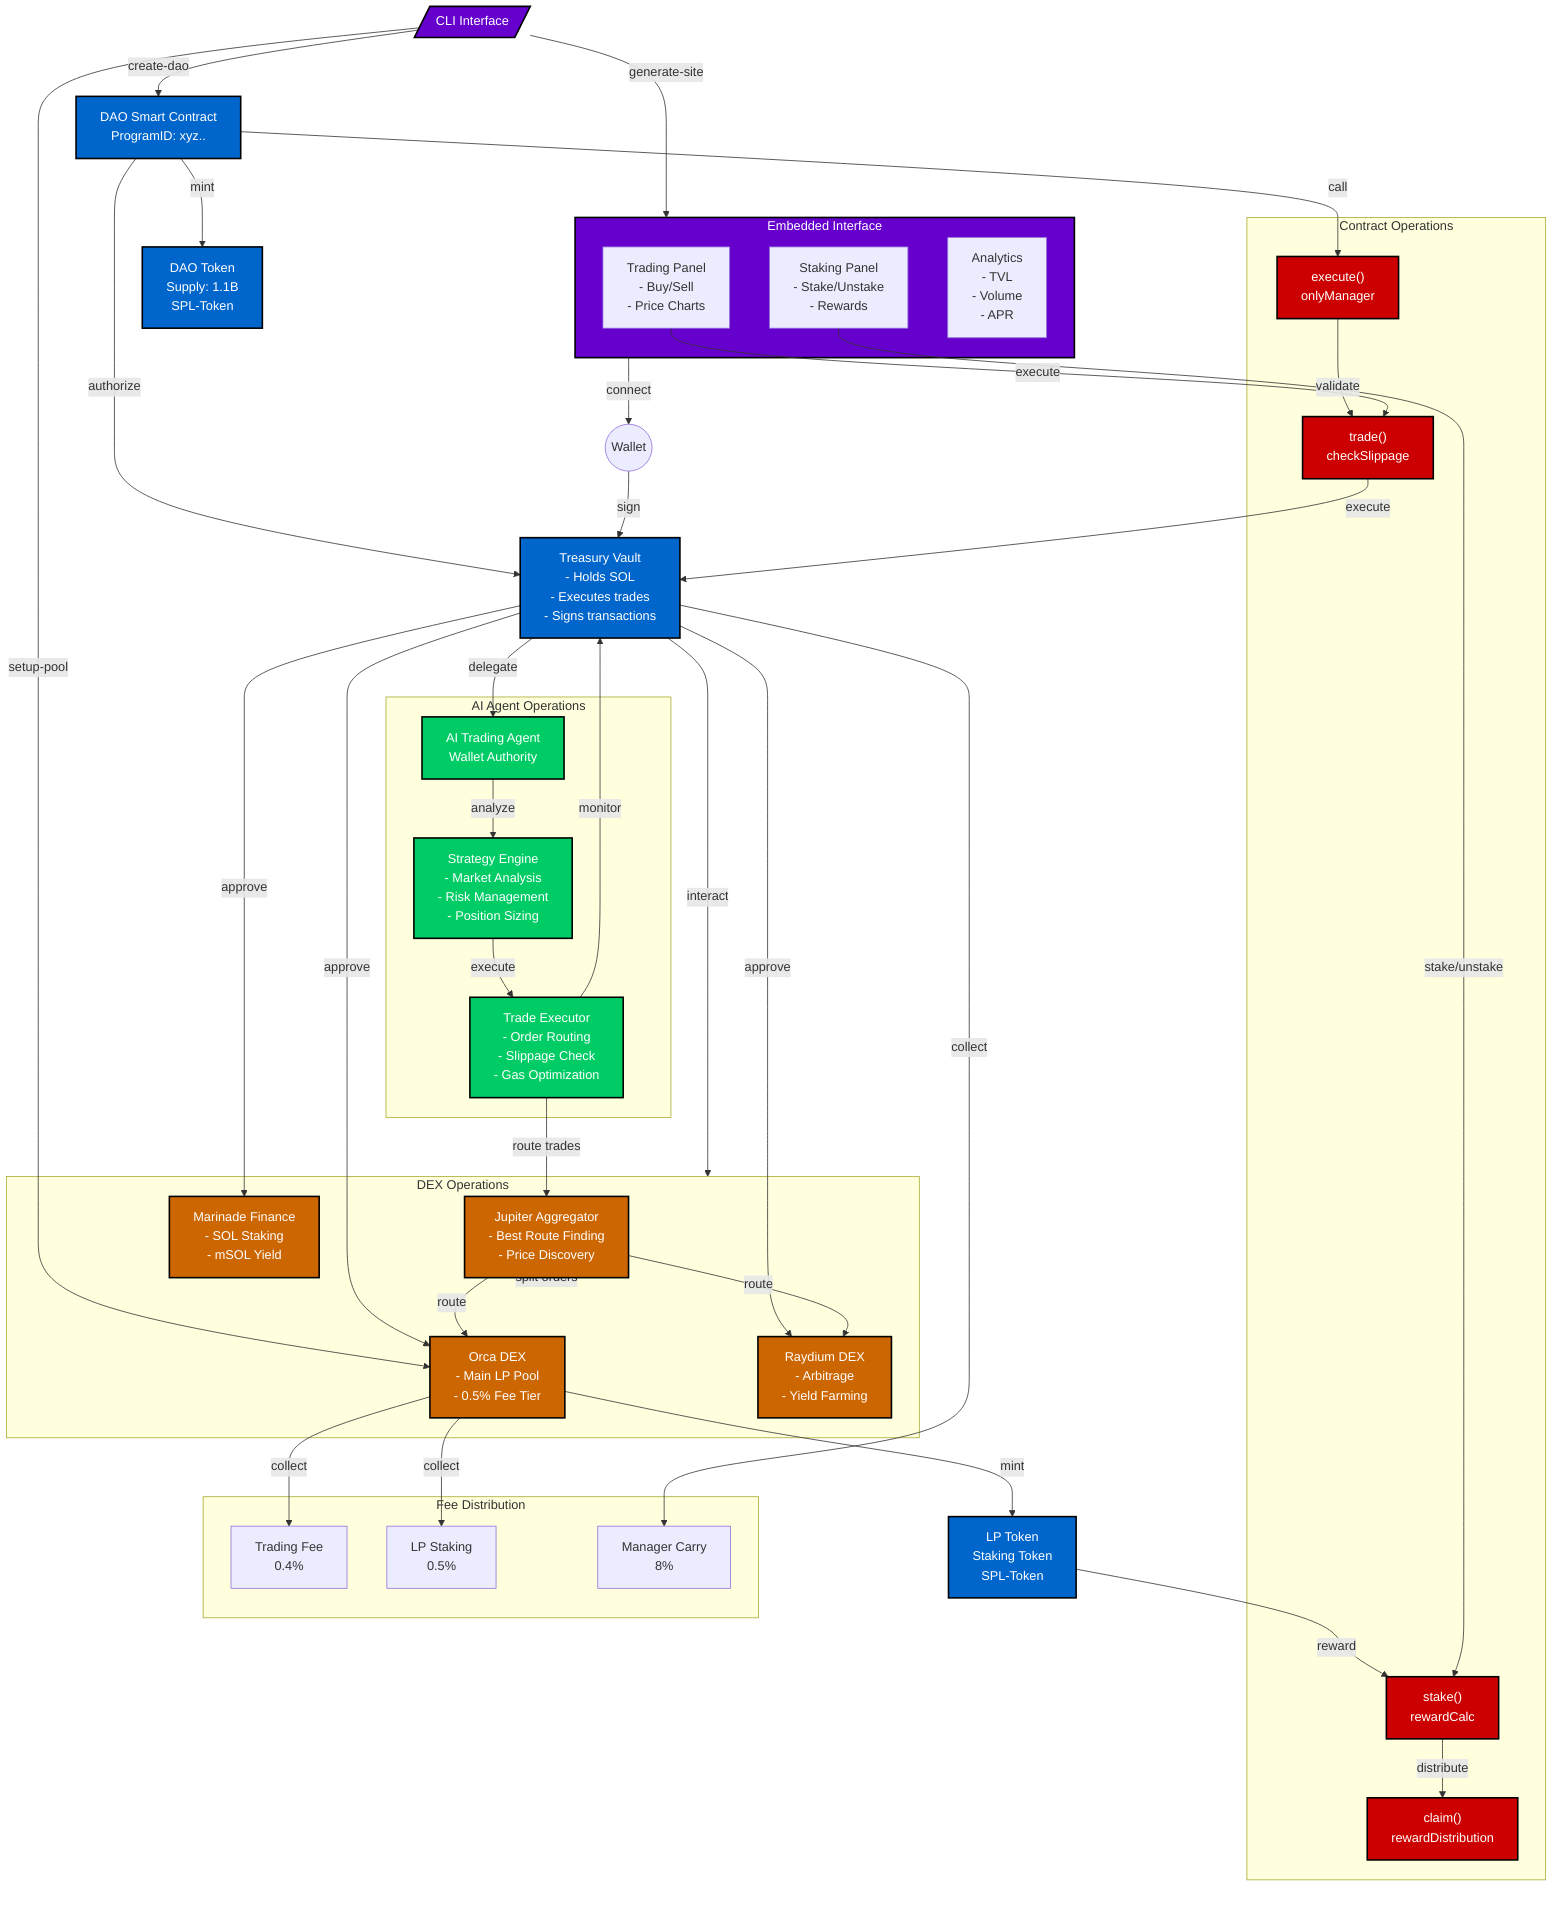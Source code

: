 flowchart TB
    %% Core Components
    CLI[/"CLI Interface"/]
    dao["DAO Smart Contract<br>ProgramID: xyz.."]
    treasury["Treasury Vault<br>- Holds SOL<br>- Executes trades<br>- Signs transactions"]
    token["DAO Token<br>Supply: 1.1B<br>SPL-Token"]
    lp["LP Token<br>Staking Token<br>SPL-Token"]
    
    %% AI Agent Components
    subgraph AI_OPS["AI Agent Operations"]
        direction TB
        agent["AI Trading Agent<br>Wallet Authority"]
        strategy["Strategy Engine<br>- Market Analysis<br>- Risk Management<br>- Position Sizing"]
        executor["Trade Executor<br>- Order Routing<br>- Slippage Check<br>- Gas Optimization"]
    end

    %% DEX Integration
    subgraph DEX_OPS["DEX Operations"]
        direction TB
        orca["Orca DEX<br>- Main LP Pool<br>- 0.5% Fee Tier"]
        raydium["Raydium DEX<br>- Arbitrage<br>- Yield Farming"]
        jupiter["Jupiter Aggregator<br>- Best Route Finding<br>- Price Discovery"]
        marinade["Marinade Finance<br>- SOL Staking<br>- mSOL Yield"]
    end

    %% Contract Interactions
    subgraph CONTRACT_OPS["Contract Operations"]
        direction TB
        execute["execute()<br>onlyManager"]
        trade["trade()<br>checkSlippage"]
        stake["stake()<br>rewardCalc"]
        claim["claim()<br>rewardDistribution"]
    end

    %% User Interface
    subgraph UI["Embedded Interface"]
        direction TB
        trade_ui["Trading Panel<br>- Buy/Sell<br>- Price Charts"]
        stake_ui["Staking Panel<br>- Stake/Unstake<br>- Rewards"]
        stats_ui["Analytics<br>- TVL<br>- Volume<br>- APR"]
    end

    %% Fee Structure
    subgraph FEES["Fee Distribution"]
        direction TB
        trading_fee["Trading Fee<br>0.4%"]
        staking_fee["LP Staking<br>0.5%"]
        carry_fee["Manager Carry<br>8%"]
    end

    %% Core Flow
    CLI -->|"create-dao"| dao
    CLI -->|"setup-pool"| orca
    CLI -->|"generate-site"| UI
    dao -->|"mint"| token
    dao -->|"authorize"| treasury
    treasury -->|"delegate"| agent

    %% AI Agent Flow
    agent -->|"analyze"| strategy
    strategy -->|"execute"| executor
    executor -->|"route trades"| jupiter
    jupiter -->|"split orders"| DEX_OPS
    executor -->|"monitor"| treasury

    %% DEX Interactions
    treasury -->|"approve"| orca
    treasury -->|"approve"| raydium
    treasury -->|"approve"| marinade
    jupiter -->|"route"| orca
    jupiter -->|"route"| raydium

    %% Contract Operations
    dao -->|"call"| execute
    execute -->|"validate"| trade
    trade -->|"execute"| treasury
    treasury -->|"interact"| DEX_OPS

    %% Staking Flow
    orca -->|"mint"| lp
    lp -->|"reward"| stake
    stake -->|"distribute"| claim

    %% Fee Flow
    orca -->|"collect"| trading_fee
    orca -->|"collect"| staking_fee
    treasury -->|"collect"| carry_fee

    %% UI Interactions
    UI -->|"connect"| wallet((Wallet))
    wallet -->|"sign"| treasury
    trade_ui -->|"execute"| trade
    stake_ui -->|"stake/unstake"| stake

    %% Styling
    classDef primary fill:#0066cc,stroke:#000,stroke-width:2px,color:#fff
    classDef secondary fill:#00cc66,stroke:#000,stroke-width:2px,color:#fff
    classDef accent fill:#cc6600,stroke:#000,stroke-width:2px,color:#fff
    classDef critical fill:#cc0000,stroke:#000,stroke-width:2px,color:#fff
    classDef interface fill:#6600cc,stroke:#000,stroke-width:2px,color:#fff

    class dao,treasury,token,lp primary
    class agent,strategy,executor secondary
    class orca,raydium,jupiter,marinade accent
    class execute,trade,stake,claim critical
    class UI,CLI interface